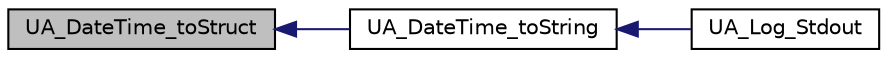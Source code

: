 digraph "UA_DateTime_toStruct"
{
  edge [fontname="Helvetica",fontsize="10",labelfontname="Helvetica",labelfontsize="10"];
  node [fontname="Helvetica",fontsize="10",shape=record];
  rankdir="LR";
  Node58 [label="UA_DateTime_toStruct",height=0.2,width=0.4,color="black", fillcolor="grey75", style="filled", fontcolor="black"];
  Node58 -> Node59 [dir="back",color="midnightblue",fontsize="10",style="solid",fontname="Helvetica"];
  Node59 [label="UA_DateTime_toString",height=0.2,width=0.4,color="black", fillcolor="white", style="filled",URL="$d1/d5d/_simulation_runtime_2opc_2ua_2open62541_8h.html#ab10fa7233a2f61b50af66923b98af3bc"];
  Node59 -> Node60 [dir="back",color="midnightblue",fontsize="10",style="solid",fontname="Helvetica"];
  Node60 [label="UA_Log_Stdout",height=0.2,width=0.4,color="black", fillcolor="white", style="filled",URL="$d9/d9a/_simulation_runtime_2opc_2ua_2open62541_8c.html#a8b885aef90ede903eceb62e15c8566a6"];
}
